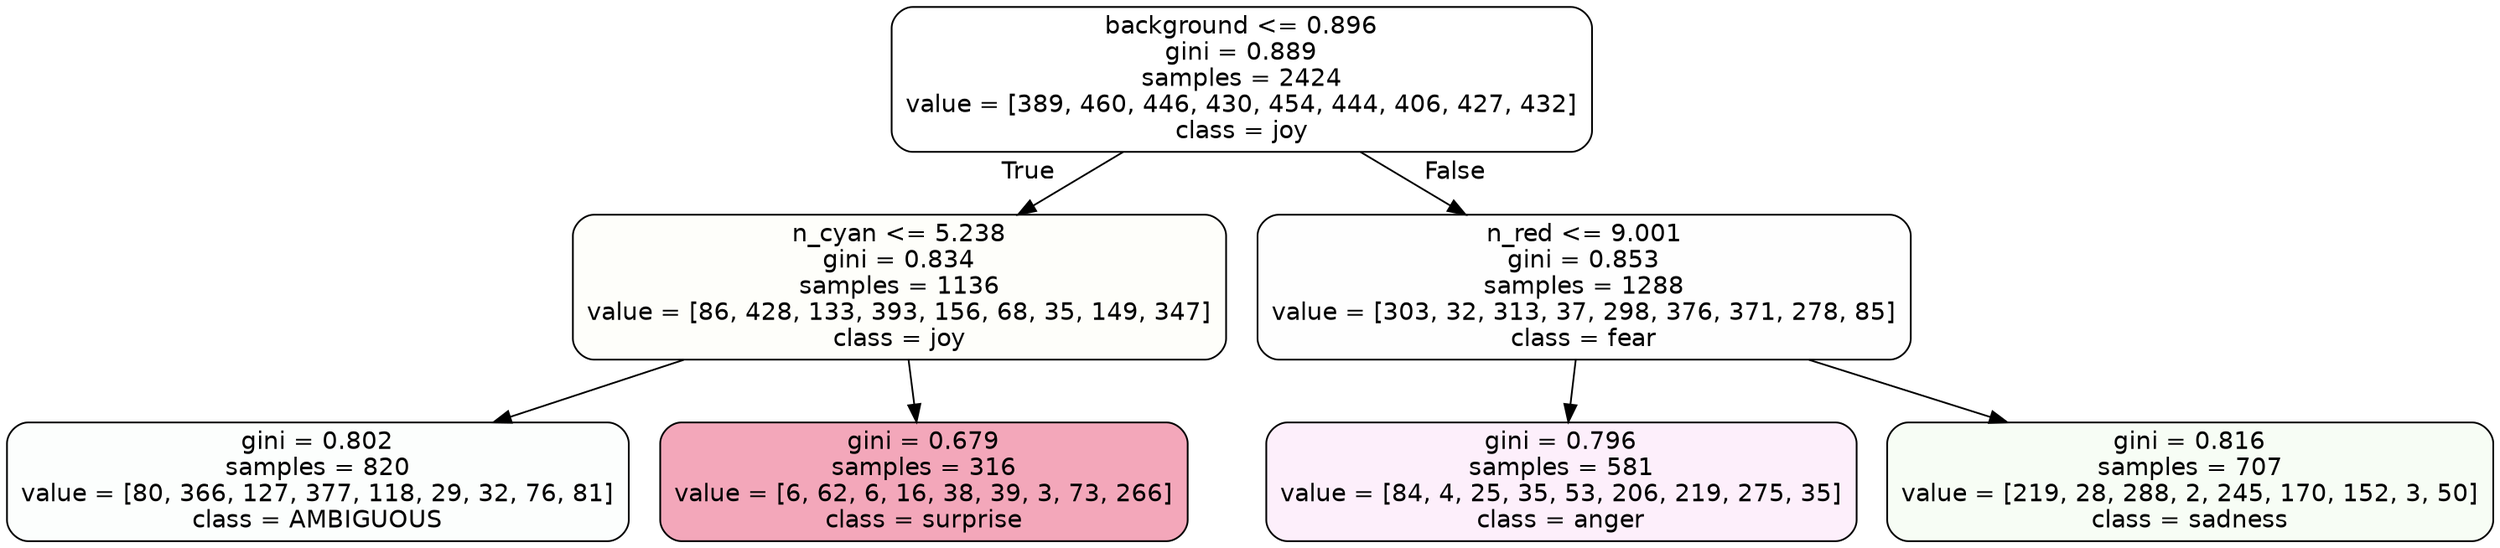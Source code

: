 digraph Tree {
node [shape=box, style="filled, rounded", color="black", fontname=helvetica] ;
edge [fontname=helvetica] ;
0 [label="background <= 0.896\ngini = 0.889\nsamples = 2424\nvalue = [389, 460, 446, 430, 454, 444, 406, 427, 432]\nclass = joy", fillcolor="#d7e53900"] ;
1 [label="n_cyan <= 5.238\ngini = 0.834\nsamples = 1136\nvalue = [86, 428, 133, 393, 156, 68, 35, 149, 347]\nclass = joy", fillcolor="#d7e53906"] ;
0 -> 1 [labeldistance=2.5, labelangle=45, headlabel="True"] ;
2 [label="gini = 0.802\nsamples = 820\nvalue = [80, 366, 127, 377, 118, 29, 32, 76, 81]\nclass = AMBIGUOUS", fillcolor="#39e58103"] ;
1 -> 2 ;
3 [label="gini = 0.679\nsamples = 316\nvalue = [6, 62, 6, 16, 38, 39, 3, 73, 266]\nclass = surprise", fillcolor="#e5396471"] ;
1 -> 3 ;
4 [label="n_red <= 9.001\ngini = 0.853\nsamples = 1288\nvalue = [303, 32, 313, 37, 298, 376, 371, 278, 85]\nclass = fear", fillcolor="#3964e501"] ;
0 -> 4 [labeldistance=2.5, labelangle=-45, headlabel="False"] ;
5 [label="gini = 0.796\nsamples = 581\nvalue = [84, 4, 25, 35, 53, 206, 219, 275, 35]\nclass = anger", fillcolor="#e539d714"] ;
4 -> 5 ;
6 [label="gini = 0.816\nsamples = 707\nvalue = [219, 28, 288, 2, 245, 170, 152, 3, 50]\nclass = sadness", fillcolor="#64e5390c"] ;
4 -> 6 ;
}